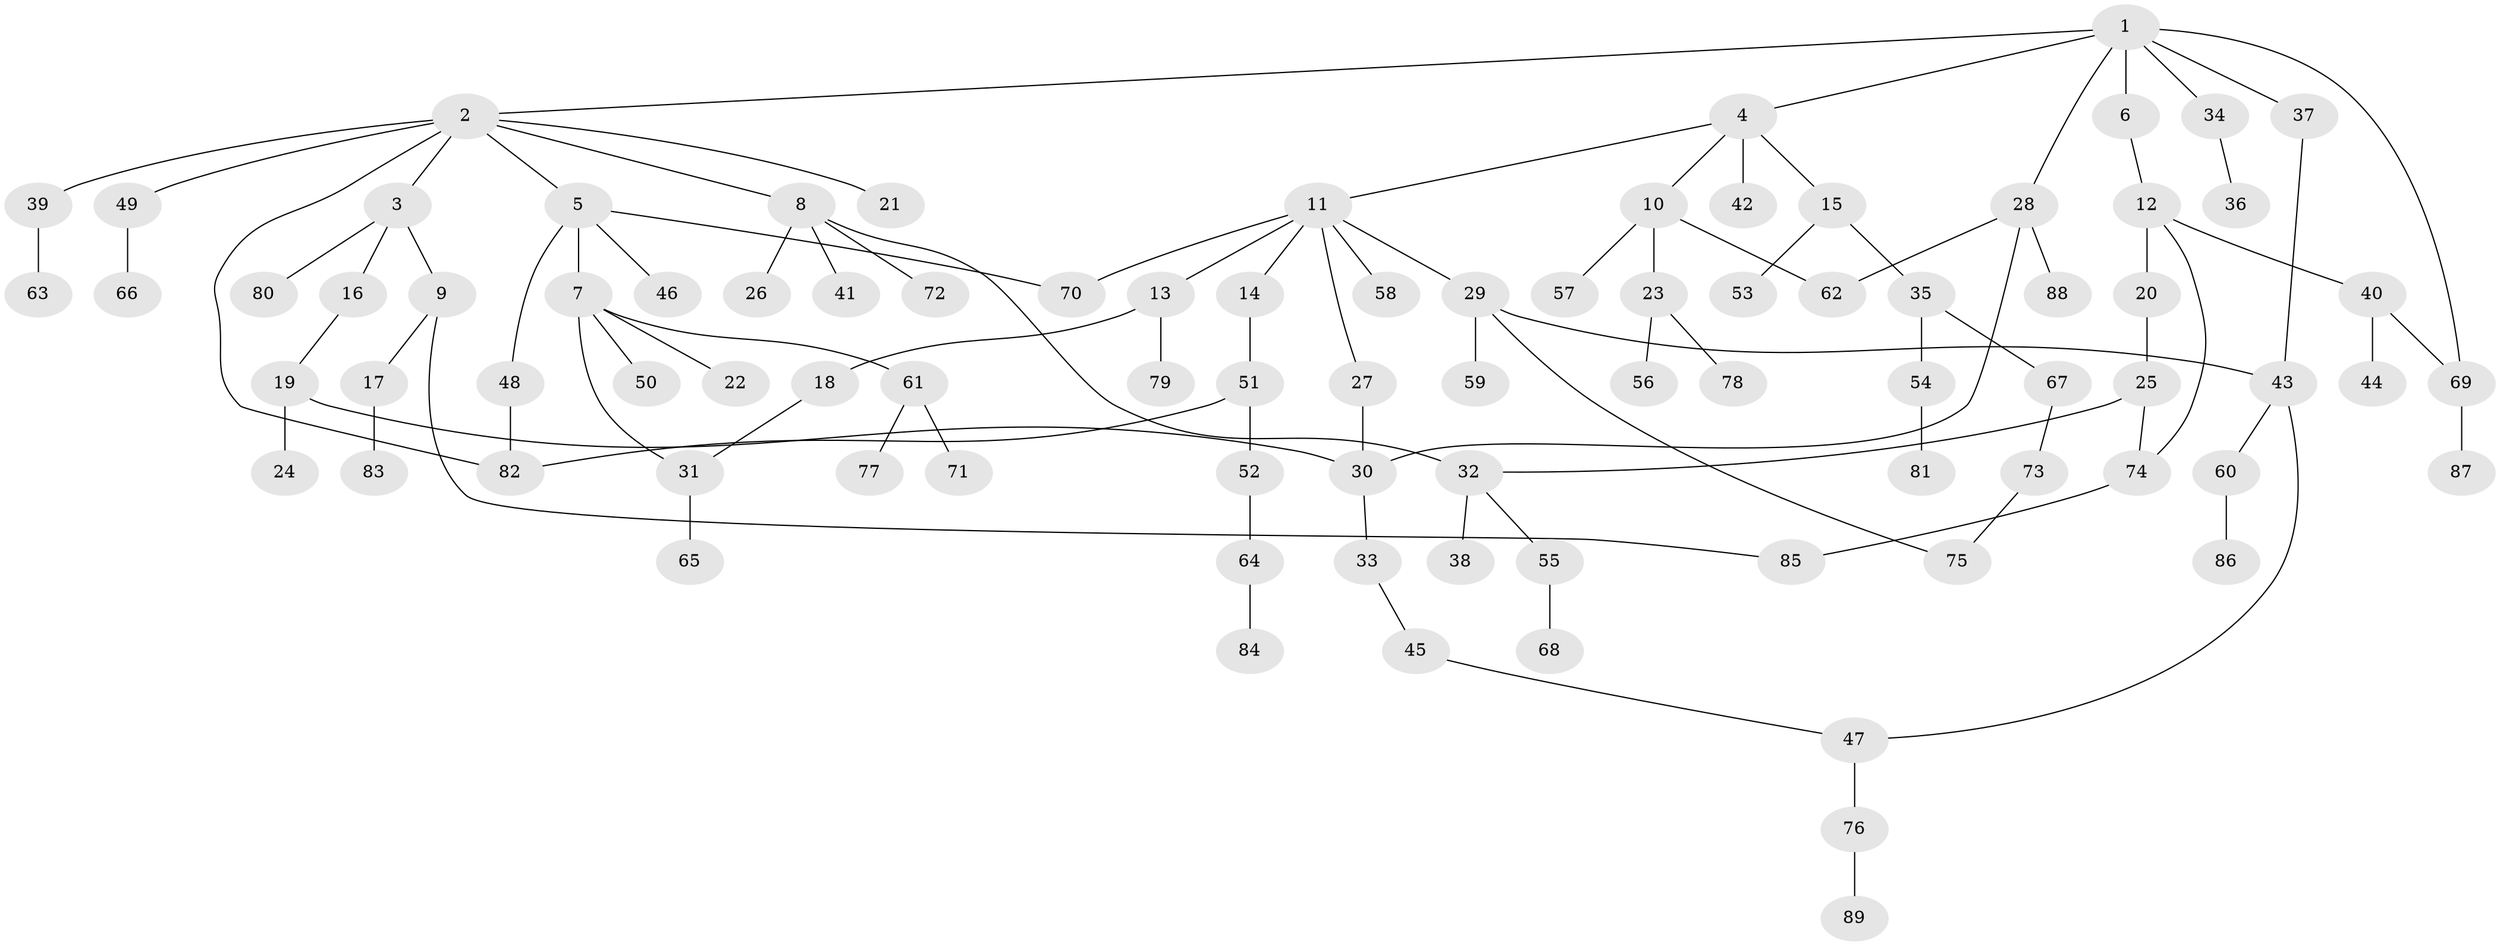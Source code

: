 // Generated by graph-tools (version 1.1) at 2025/25/03/09/25 03:25:29]
// undirected, 89 vertices, 102 edges
graph export_dot {
graph [start="1"]
  node [color=gray90,style=filled];
  1;
  2;
  3;
  4;
  5;
  6;
  7;
  8;
  9;
  10;
  11;
  12;
  13;
  14;
  15;
  16;
  17;
  18;
  19;
  20;
  21;
  22;
  23;
  24;
  25;
  26;
  27;
  28;
  29;
  30;
  31;
  32;
  33;
  34;
  35;
  36;
  37;
  38;
  39;
  40;
  41;
  42;
  43;
  44;
  45;
  46;
  47;
  48;
  49;
  50;
  51;
  52;
  53;
  54;
  55;
  56;
  57;
  58;
  59;
  60;
  61;
  62;
  63;
  64;
  65;
  66;
  67;
  68;
  69;
  70;
  71;
  72;
  73;
  74;
  75;
  76;
  77;
  78;
  79;
  80;
  81;
  82;
  83;
  84;
  85;
  86;
  87;
  88;
  89;
  1 -- 2;
  1 -- 4;
  1 -- 6;
  1 -- 28;
  1 -- 34;
  1 -- 37;
  1 -- 69;
  2 -- 3;
  2 -- 5;
  2 -- 8;
  2 -- 21;
  2 -- 39;
  2 -- 49;
  2 -- 82;
  3 -- 9;
  3 -- 16;
  3 -- 80;
  4 -- 10;
  4 -- 11;
  4 -- 15;
  4 -- 42;
  5 -- 7;
  5 -- 46;
  5 -- 48;
  5 -- 70;
  6 -- 12;
  7 -- 22;
  7 -- 50;
  7 -- 61;
  7 -- 31;
  8 -- 26;
  8 -- 32;
  8 -- 41;
  8 -- 72;
  9 -- 17;
  9 -- 85;
  10 -- 23;
  10 -- 57;
  10 -- 62;
  11 -- 13;
  11 -- 14;
  11 -- 27;
  11 -- 29;
  11 -- 58;
  11 -- 70;
  12 -- 20;
  12 -- 40;
  12 -- 74;
  13 -- 18;
  13 -- 79;
  14 -- 51;
  15 -- 35;
  15 -- 53;
  16 -- 19;
  17 -- 83;
  18 -- 31;
  19 -- 24;
  19 -- 30;
  20 -- 25;
  23 -- 56;
  23 -- 78;
  25 -- 74;
  25 -- 32;
  27 -- 30;
  28 -- 30;
  28 -- 62;
  28 -- 88;
  29 -- 59;
  29 -- 75;
  29 -- 43;
  30 -- 33;
  31 -- 65;
  32 -- 38;
  32 -- 55;
  33 -- 45;
  34 -- 36;
  35 -- 54;
  35 -- 67;
  37 -- 43;
  39 -- 63;
  40 -- 44;
  40 -- 69;
  43 -- 47;
  43 -- 60;
  45 -- 47;
  47 -- 76;
  48 -- 82;
  49 -- 66;
  51 -- 52;
  51 -- 82;
  52 -- 64;
  54 -- 81;
  55 -- 68;
  60 -- 86;
  61 -- 71;
  61 -- 77;
  64 -- 84;
  67 -- 73;
  69 -- 87;
  73 -- 75;
  74 -- 85;
  76 -- 89;
}

